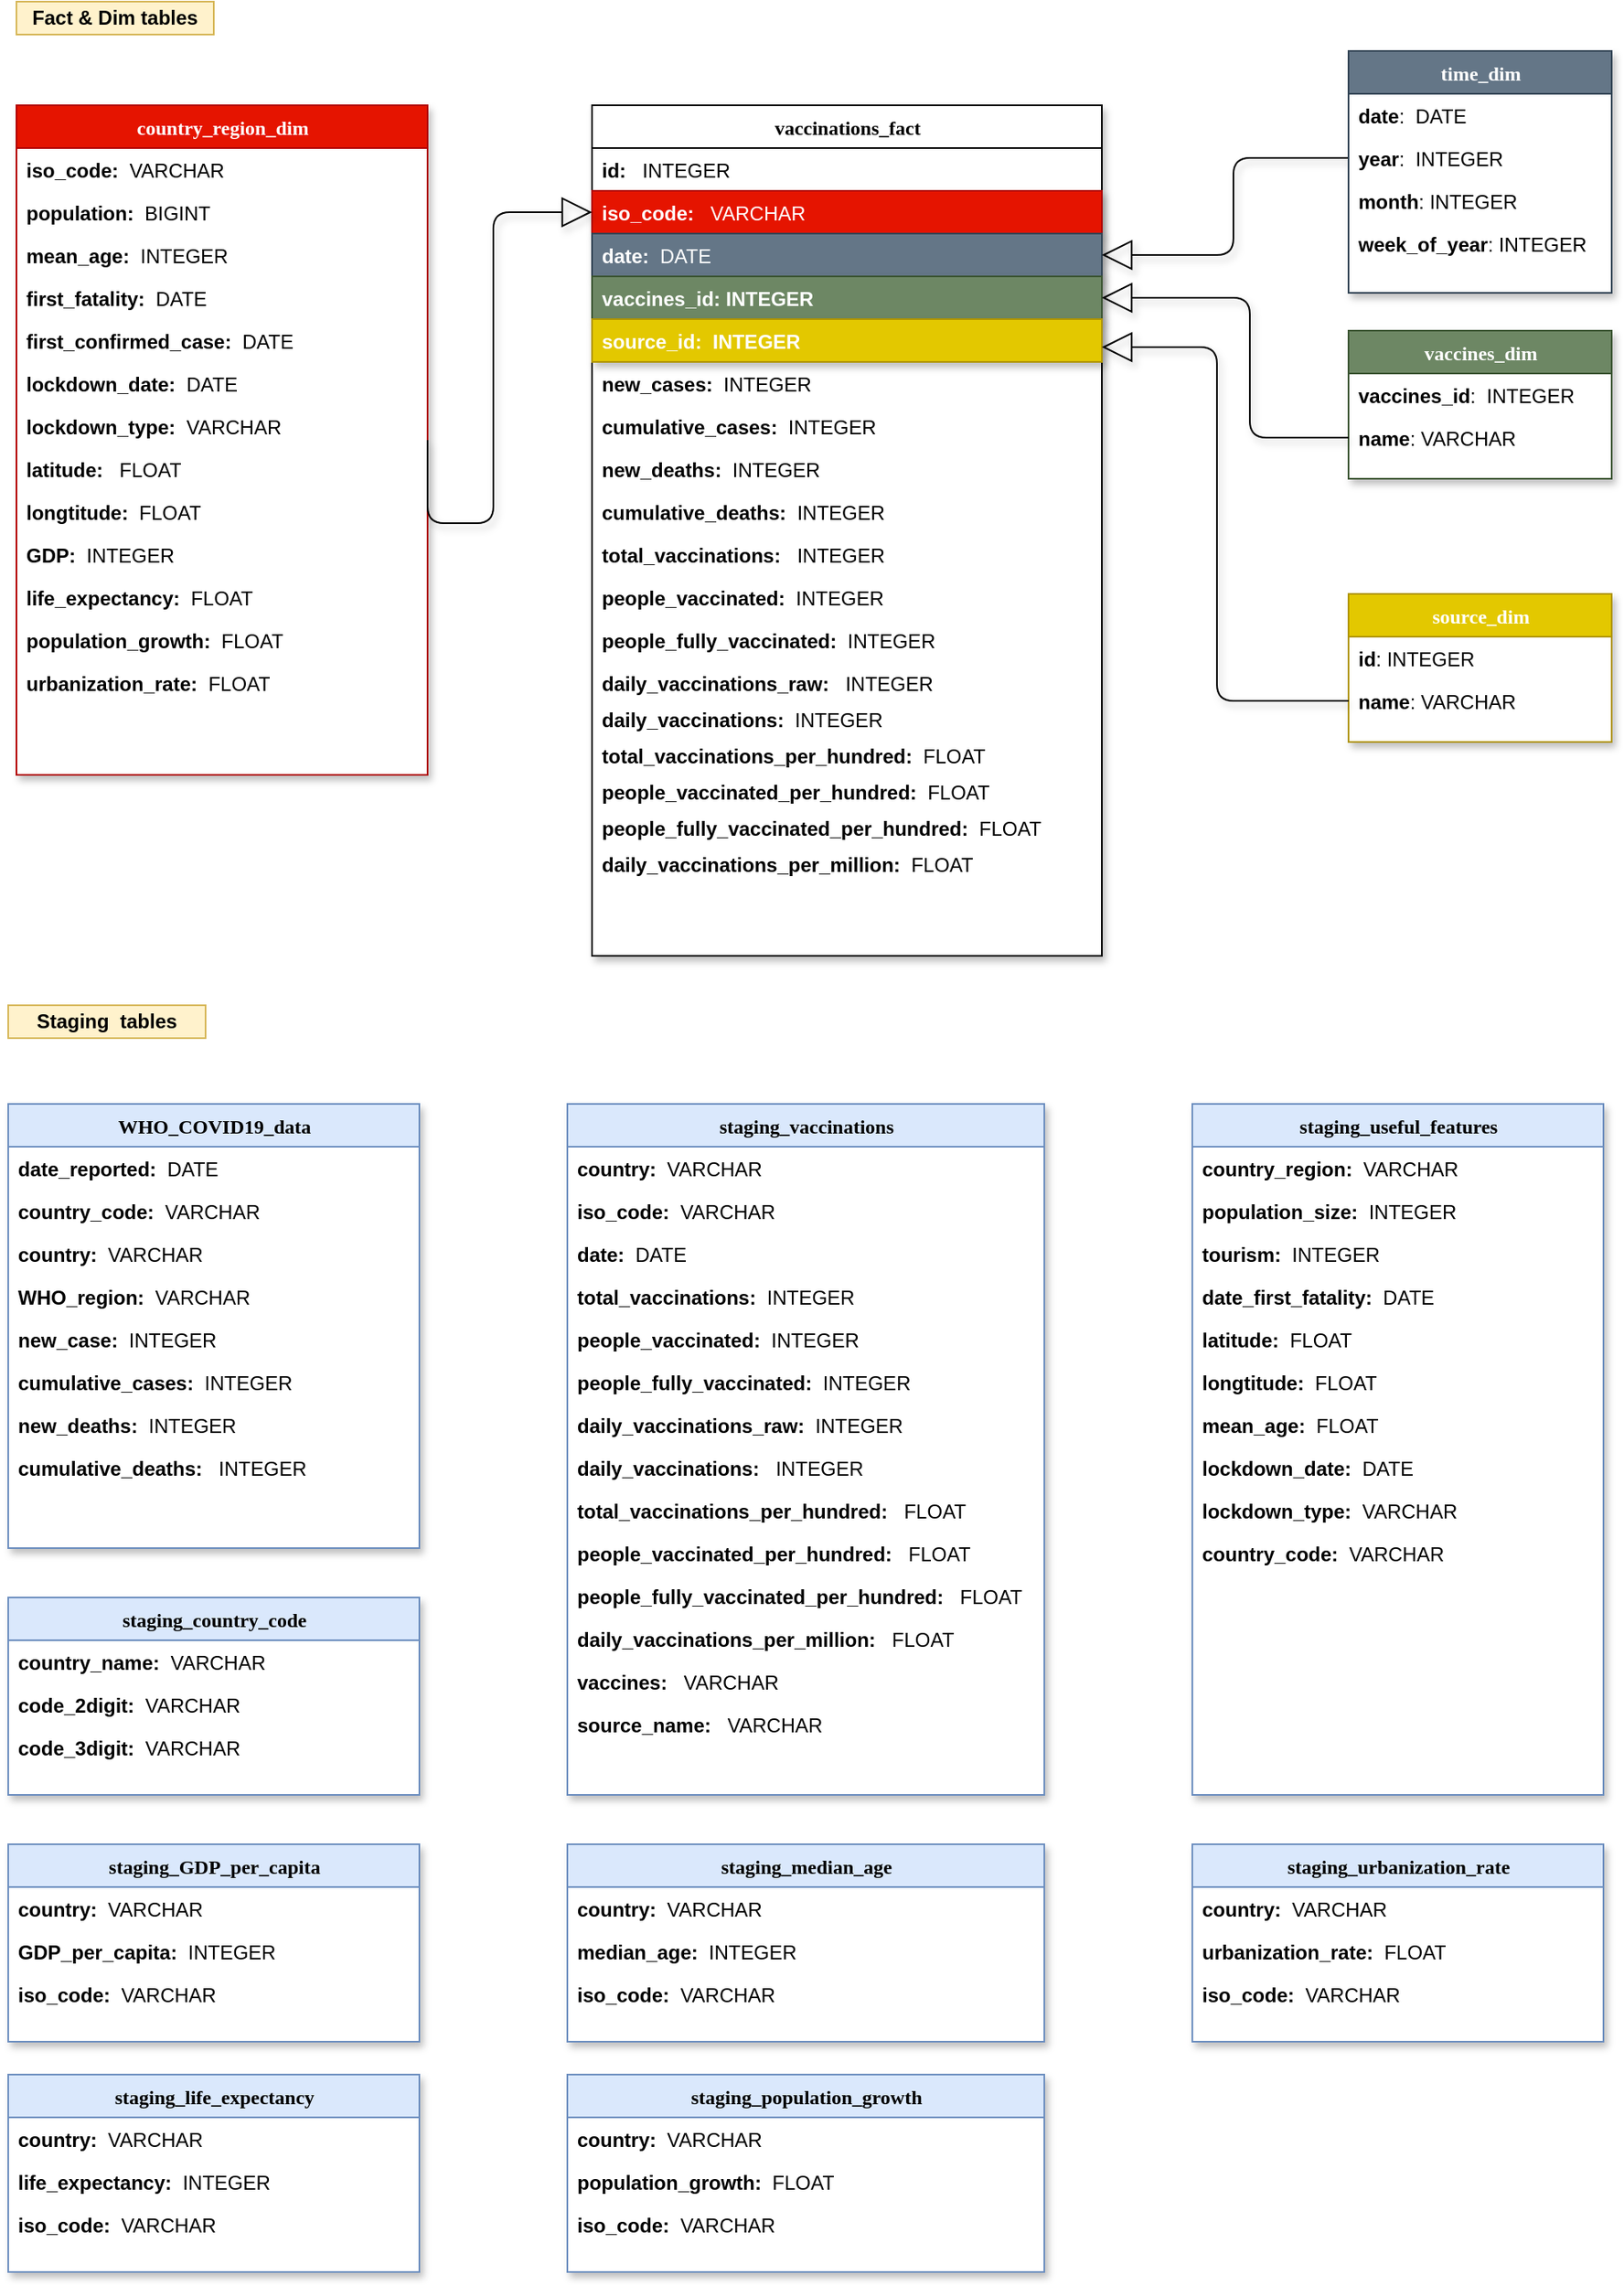 <mxfile version="14.4.3" type="device"><diagram name="Page-1" id="9f46799a-70d6-7492-0946-bef42562c5a5"><mxGraphModel dx="1106" dy="848" grid="1" gridSize="10" guides="1" tooltips="1" connect="1" arrows="1" fold="1" page="1" pageScale="1" pageWidth="1100" pageHeight="850" background="#ffffff" math="0" shadow="0"><root><mxCell id="0"/><mxCell id="1" parent="0"/><mxCell id="QQiAtCHBlhYkenEBdgs2-60" value="" style="group" parent="1" vertex="1" connectable="0"><mxGeometry x="70" y="20" width="970" height="580" as="geometry"/></mxCell><mxCell id="QQiAtCHBlhYkenEBdgs2-1" value="" style="group" parent="QQiAtCHBlhYkenEBdgs2-60" vertex="1" connectable="0"><mxGeometry y="30.0" width="970" height="550.0" as="geometry"/></mxCell><mxCell id="78961159f06e98e8-17" value="country_region_dim" style="swimlane;html=1;fontStyle=1;align=center;verticalAlign=top;childLayout=stackLayout;horizontal=1;startSize=26;horizontalStack=0;resizeParent=1;resizeLast=0;collapsible=1;marginBottom=0;swimlaneFillColor=#ffffff;rounded=0;shadow=1;comic=0;labelBackgroundColor=none;strokeWidth=1;fillColor=#e51400;fontFamily=Verdana;fontSize=12;strokeColor=#B20000;fontColor=#ffffff;sketch=0;" parent="QQiAtCHBlhYkenEBdgs2-1" vertex="1"><mxGeometry y="33.0" width="250" height="407" as="geometry"/></mxCell><mxCell id="RcjT2XulL7nRYpk4kJW1-37" value="iso_code:&amp;nbsp; &lt;span style=&quot;font-weight: normal&quot;&gt;VARCHAR&lt;/span&gt;" style="text;html=1;align=left;verticalAlign=top;spacingLeft=4;spacingRight=4;whiteSpace=wrap;overflow=hidden;rotatable=0;points=[[0,0.5],[1,0.5]];portConstraint=eastwest;fontStyle=1;shadow=1;sketch=0;" parent="78961159f06e98e8-17" vertex="1"><mxGeometry y="26" width="250" height="26" as="geometry"/></mxCell><mxCell id="RcjT2XulL7nRYpk4kJW1-38" value="population:&amp;nbsp; &lt;span style=&quot;font-weight: normal&quot;&gt;BIGINT&lt;/span&gt;" style="text;html=1;align=left;verticalAlign=top;spacingLeft=4;spacingRight=4;whiteSpace=wrap;overflow=hidden;rotatable=0;points=[[0,0.5],[1,0.5]];portConstraint=eastwest;fontStyle=1;shadow=1;sketch=0;" parent="78961159f06e98e8-17" vertex="1"><mxGeometry y="52" width="250" height="26" as="geometry"/></mxCell><mxCell id="RcjT2XulL7nRYpk4kJW1-39" value="mean_age:&amp;nbsp; &lt;span style=&quot;font-weight: normal&quot;&gt;INTEGER&lt;/span&gt;" style="text;html=1;align=left;verticalAlign=top;spacingLeft=4;spacingRight=4;whiteSpace=wrap;overflow=hidden;rotatable=0;points=[[0,0.5],[1,0.5]];portConstraint=eastwest;fontStyle=1;shadow=1;sketch=0;" parent="78961159f06e98e8-17" vertex="1"><mxGeometry y="78" width="250" height="26" as="geometry"/></mxCell><mxCell id="RcjT2XulL7nRYpk4kJW1-40" value="first_fatality:&amp;nbsp; &lt;span style=&quot;font-weight: normal&quot;&gt;DATE&lt;/span&gt;" style="text;html=1;align=left;verticalAlign=top;spacingLeft=4;spacingRight=4;whiteSpace=wrap;overflow=hidden;rotatable=0;points=[[0,0.5],[1,0.5]];portConstraint=eastwest;fontStyle=1;shadow=1;sketch=0;" parent="78961159f06e98e8-17" vertex="1"><mxGeometry y="104" width="250" height="26" as="geometry"/></mxCell><mxCell id="RcjT2XulL7nRYpk4kJW1-42" value="first_confirmed_case:&amp;nbsp; &lt;span style=&quot;font-weight: normal&quot;&gt;DATE&lt;/span&gt;" style="text;html=1;align=left;verticalAlign=top;spacingLeft=4;spacingRight=4;whiteSpace=wrap;overflow=hidden;rotatable=0;points=[[0,0.5],[1,0.5]];portConstraint=eastwest;fontStyle=1;shadow=1;sketch=0;" parent="78961159f06e98e8-17" vertex="1"><mxGeometry y="130" width="250" height="26" as="geometry"/></mxCell><mxCell id="RcjT2XulL7nRYpk4kJW1-44" value="lockdown_date:&amp;nbsp; &lt;span style=&quot;font-weight: normal&quot;&gt;DATE&lt;/span&gt;" style="text;html=1;align=left;verticalAlign=top;spacingLeft=4;spacingRight=4;whiteSpace=wrap;overflow=hidden;rotatable=0;points=[[0,0.5],[1,0.5]];portConstraint=eastwest;fontStyle=1;shadow=1;sketch=0;" parent="78961159f06e98e8-17" vertex="1"><mxGeometry y="156" width="250" height="26" as="geometry"/></mxCell><mxCell id="RcjT2XulL7nRYpk4kJW1-45" value="lockdown_type:&amp;nbsp; &lt;span style=&quot;font-weight: 400&quot;&gt;VARCHAR&lt;/span&gt;" style="text;html=1;align=left;verticalAlign=top;spacingLeft=4;spacingRight=4;whiteSpace=wrap;overflow=hidden;rotatable=0;points=[[0,0.5],[1,0.5]];portConstraint=eastwest;fontStyle=1;shadow=1;sketch=0;" parent="78961159f06e98e8-17" vertex="1"><mxGeometry y="182" width="250" height="26" as="geometry"/></mxCell><mxCell id="RcjT2XulL7nRYpk4kJW1-48" value="latitude:&amp;nbsp; &lt;span style=&quot;font-weight: 400&quot;&gt;&amp;nbsp;FLOAT&lt;/span&gt;" style="text;html=1;align=left;verticalAlign=top;spacingLeft=4;spacingRight=4;whiteSpace=wrap;overflow=hidden;rotatable=0;points=[[0,0.5],[1,0.5]];portConstraint=eastwest;fontStyle=1;shadow=1;sketch=0;" parent="78961159f06e98e8-17" vertex="1"><mxGeometry y="208" width="250" height="26" as="geometry"/></mxCell><mxCell id="RcjT2XulL7nRYpk4kJW1-49" value="longtitude:&amp;nbsp; &lt;span style=&quot;font-weight: 400&quot;&gt;FLOAT&lt;/span&gt;" style="text;html=1;align=left;verticalAlign=top;spacingLeft=4;spacingRight=4;whiteSpace=wrap;overflow=hidden;rotatable=0;points=[[0,0.5],[1,0.5]];portConstraint=eastwest;fontStyle=1;shadow=1;sketch=0;" parent="78961159f06e98e8-17" vertex="1"><mxGeometry y="234" width="250" height="26" as="geometry"/></mxCell><mxCell id="RcjT2XulL7nRYpk4kJW1-50" value="GDP:&amp;nbsp; &lt;span style=&quot;font-weight: 400&quot;&gt;INTEGER&lt;/span&gt;" style="text;html=1;align=left;verticalAlign=top;spacingLeft=4;spacingRight=4;whiteSpace=wrap;overflow=hidden;rotatable=0;points=[[0,0.5],[1,0.5]];portConstraint=eastwest;fontStyle=1;shadow=1;sketch=0;" parent="78961159f06e98e8-17" vertex="1"><mxGeometry y="260" width="250" height="26" as="geometry"/></mxCell><mxCell id="RcjT2XulL7nRYpk4kJW1-51" value="life_expectancy:&amp;nbsp; &lt;span style=&quot;font-weight: normal&quot;&gt;FLOAT&lt;/span&gt;" style="text;html=1;align=left;verticalAlign=top;spacingLeft=4;spacingRight=4;whiteSpace=wrap;overflow=hidden;rotatable=0;points=[[0,0.5],[1,0.5]];portConstraint=eastwest;fontStyle=1;shadow=1;sketch=0;" parent="78961159f06e98e8-17" vertex="1"><mxGeometry y="286" width="250" height="26" as="geometry"/></mxCell><mxCell id="RcjT2XulL7nRYpk4kJW1-52" value="population_growth:&amp;nbsp; &lt;span style=&quot;font-weight: normal&quot;&gt;FLOAT&lt;/span&gt;" style="text;html=1;align=left;verticalAlign=top;spacingLeft=4;spacingRight=4;whiteSpace=wrap;overflow=hidden;rotatable=0;points=[[0,0.5],[1,0.5]];portConstraint=eastwest;fontStyle=1;shadow=1;sketch=0;" parent="78961159f06e98e8-17" vertex="1"><mxGeometry y="312" width="250" height="26" as="geometry"/></mxCell><mxCell id="RcjT2XulL7nRYpk4kJW1-53" value="urbanization_rate:&amp;nbsp; &lt;span style=&quot;font-weight: normal&quot;&gt;FLOAT&lt;/span&gt;" style="text;html=1;align=left;verticalAlign=top;spacingLeft=4;spacingRight=4;whiteSpace=wrap;overflow=hidden;rotatable=0;points=[[0,0.5],[1,0.5]];portConstraint=eastwest;fontStyle=1;shadow=1;sketch=0;" parent="78961159f06e98e8-17" vertex="1"><mxGeometry y="338" width="250" height="26" as="geometry"/></mxCell><mxCell id="78961159f06e98e8-30" value="vaccinations_fact" style="swimlane;html=1;fontStyle=1;align=center;verticalAlign=top;childLayout=stackLayout;horizontal=1;startSize=26;horizontalStack=0;resizeParent=1;resizeLast=0;collapsible=1;marginBottom=0;swimlaneFillColor=#ffffff;rounded=0;shadow=1;comic=0;labelBackgroundColor=none;strokeWidth=1;fontFamily=Verdana;fontSize=12;sketch=0;" parent="QQiAtCHBlhYkenEBdgs2-1" vertex="1"><mxGeometry x="350" y="33.0" width="310" height="517" as="geometry"><mxRectangle x="430" y="83" width="100" height="26" as="alternateBounds"/></mxGeometry></mxCell><mxCell id="78961159f06e98e8-31" value="id:&amp;nbsp; &lt;span style=&quot;font-weight: 400&quot;&gt;&amp;nbsp;INTEGER&lt;/span&gt;" style="text;html=1;strokeColor=none;fillColor=none;align=left;verticalAlign=top;spacingLeft=4;spacingRight=4;whiteSpace=wrap;overflow=hidden;rotatable=0;points=[[0,0.5],[1,0.5]];portConstraint=eastwest;fontStyle=1;shadow=1;sketch=0;" parent="78961159f06e98e8-30" vertex="1"><mxGeometry y="26" width="310" height="26" as="geometry"/></mxCell><mxCell id="RcjT2XulL7nRYpk4kJW1-4" value="iso_code:&amp;nbsp; &lt;span style=&quot;font-weight: 400&quot;&gt;&amp;nbsp;VARCHAR&lt;/span&gt;" style="text;html=1;align=left;verticalAlign=top;spacingLeft=4;spacingRight=4;whiteSpace=wrap;overflow=hidden;rotatable=0;points=[[0,0.5],[1,0.5]];portConstraint=eastwest;fontStyle=1;fillColor=#e51400;strokeColor=#B20000;fontColor=#ffffff;shadow=1;sketch=0;" parent="78961159f06e98e8-30" vertex="1"><mxGeometry y="52" width="310" height="26" as="geometry"/></mxCell><mxCell id="RcjT2XulL7nRYpk4kJW1-1" value="date:&amp;nbsp; &lt;span style=&quot;font-weight: normal&quot;&gt;DATE&lt;/span&gt;" style="text;html=1;align=left;verticalAlign=top;spacingLeft=4;spacingRight=4;whiteSpace=wrap;overflow=hidden;rotatable=0;points=[[0,0.5],[1,0.5]];portConstraint=eastwest;fontStyle=1;fillColor=#647687;strokeColor=#314354;fontColor=#ffffff;shadow=1;sketch=0;" parent="78961159f06e98e8-30" vertex="1"><mxGeometry y="78" width="310" height="26" as="geometry"/></mxCell><mxCell id="RcjT2XulL7nRYpk4kJW1-2" value="vaccines_id: INTEGER" style="text;html=1;align=left;verticalAlign=top;spacingLeft=4;spacingRight=4;whiteSpace=wrap;overflow=hidden;rotatable=0;points=[[0,0.5],[1,0.5]];portConstraint=eastwest;fontStyle=1;fillColor=#6d8764;strokeColor=#3A5431;fontColor=#ffffff;shadow=1;sketch=0;" parent="78961159f06e98e8-30" vertex="1"><mxGeometry y="104" width="310" height="26" as="geometry"/></mxCell><mxCell id="RcjT2XulL7nRYpk4kJW1-3" value="source_id:&amp;nbsp; INTEGER" style="text;html=1;align=left;verticalAlign=top;spacingLeft=4;spacingRight=4;whiteSpace=wrap;overflow=hidden;rotatable=0;points=[[0,0.5],[1,0.5]];portConstraint=eastwest;fontStyle=1;fillColor=#e3c800;strokeColor=#B09500;fontColor=#ffffff;shadow=1;sketch=0;" parent="78961159f06e98e8-30" vertex="1"><mxGeometry y="130" width="310" height="26" as="geometry"/></mxCell><mxCell id="RcjT2XulL7nRYpk4kJW1-30" value="new_cases:&amp;nbsp; &lt;span style=&quot;font-weight: normal&quot;&gt;INTEGER&lt;/span&gt;" style="text;html=1;align=left;verticalAlign=top;spacingLeft=4;spacingRight=4;whiteSpace=wrap;overflow=hidden;rotatable=0;points=[[0,0.5],[1,0.5]];portConstraint=eastwest;fontStyle=1;shadow=1;sketch=0;" parent="78961159f06e98e8-30" vertex="1"><mxGeometry y="156" width="310" height="26" as="geometry"/></mxCell><mxCell id="RcjT2XulL7nRYpk4kJW1-31" value="cumulative_cases:&amp;nbsp; &lt;span style=&quot;font-weight: normal&quot;&gt;INTEGER&lt;/span&gt;" style="text;html=1;align=left;verticalAlign=top;spacingLeft=4;spacingRight=4;whiteSpace=wrap;overflow=hidden;rotatable=0;points=[[0,0.5],[1,0.5]];portConstraint=eastwest;fontStyle=1;shadow=1;sketch=0;" parent="78961159f06e98e8-30" vertex="1"><mxGeometry y="182" width="310" height="26" as="geometry"/></mxCell><mxCell id="RcjT2XulL7nRYpk4kJW1-32" value="new_deaths:&amp;nbsp; &lt;span style=&quot;font-weight: normal&quot;&gt;INTEGER&lt;/span&gt;" style="text;html=1;align=left;verticalAlign=top;spacingLeft=4;spacingRight=4;whiteSpace=wrap;overflow=hidden;rotatable=0;points=[[0,0.5],[1,0.5]];portConstraint=eastwest;fontStyle=1;shadow=1;sketch=0;" parent="78961159f06e98e8-30" vertex="1"><mxGeometry y="208" width="310" height="26" as="geometry"/></mxCell><mxCell id="RcjT2XulL7nRYpk4kJW1-33" value="cumulative_deaths:&amp;nbsp; &lt;span style=&quot;font-weight: normal&quot;&gt;INTEGER&lt;/span&gt;" style="text;html=1;align=left;verticalAlign=top;spacingLeft=4;spacingRight=4;whiteSpace=wrap;overflow=hidden;rotatable=0;points=[[0,0.5],[1,0.5]];portConstraint=eastwest;fontStyle=1;shadow=1;sketch=0;" parent="78961159f06e98e8-30" vertex="1"><mxGeometry y="234" width="310" height="26" as="geometry"/></mxCell><mxCell id="RcjT2XulL7nRYpk4kJW1-5" value="total_vaccinations:&amp;nbsp; &lt;span style=&quot;font-weight: 400&quot;&gt;&amp;nbsp;INTEGER&lt;/span&gt;" style="text;html=1;strokeColor=none;fillColor=none;align=left;verticalAlign=top;spacingLeft=4;spacingRight=4;whiteSpace=wrap;overflow=hidden;rotatable=0;points=[[0,0.5],[1,0.5]];portConstraint=eastwest;fontStyle=1;shadow=1;sketch=0;" parent="78961159f06e98e8-30" vertex="1"><mxGeometry y="260" width="310" height="26" as="geometry"/></mxCell><mxCell id="RcjT2XulL7nRYpk4kJW1-34" value="people_vaccinated:&amp;nbsp; &lt;span style=&quot;font-weight: normal&quot;&gt;INTEGER&lt;/span&gt;" style="text;html=1;strokeColor=none;fillColor=none;align=left;verticalAlign=top;spacingLeft=4;spacingRight=4;whiteSpace=wrap;overflow=hidden;rotatable=0;points=[[0,0.5],[1,0.5]];portConstraint=eastwest;fontStyle=1;shadow=1;sketch=0;" parent="78961159f06e98e8-30" vertex="1"><mxGeometry y="286" width="310" height="26" as="geometry"/></mxCell><mxCell id="RcjT2XulL7nRYpk4kJW1-7" value="people_fully_vaccinated:&amp;nbsp; &lt;span style=&quot;font-weight: normal&quot;&gt;INTEGER&lt;/span&gt;" style="text;html=1;strokeColor=none;fillColor=none;align=left;verticalAlign=top;spacingLeft=4;spacingRight=4;whiteSpace=wrap;overflow=hidden;rotatable=0;points=[[0,0.5],[1,0.5]];portConstraint=eastwest;fontStyle=1;shadow=1;sketch=0;" parent="78961159f06e98e8-30" vertex="1"><mxGeometry y="312" width="310" height="26" as="geometry"/></mxCell><mxCell id="RcjT2XulL7nRYpk4kJW1-8" value="daily_vaccinations_raw:&amp;nbsp; &lt;span style=&quot;font-weight: 400&quot;&gt;&amp;nbsp;INTEGER&lt;/span&gt;" style="text;html=1;strokeColor=none;fillColor=none;align=left;verticalAlign=top;spacingLeft=4;spacingRight=4;whiteSpace=wrap;overflow=hidden;rotatable=0;points=[[0,0.5],[1,0.5]];portConstraint=eastwest;fontStyle=1;shadow=1;sketch=0;" parent="78961159f06e98e8-30" vertex="1"><mxGeometry y="338" width="310" height="22" as="geometry"/></mxCell><mxCell id="RcjT2XulL7nRYpk4kJW1-9" value="daily_vaccinations:&amp;nbsp; &lt;span style=&quot;font-weight: normal&quot;&gt;INTEGER&lt;/span&gt;&amp;nbsp;" style="text;html=1;strokeColor=none;fillColor=none;align=left;verticalAlign=top;spacingLeft=4;spacingRight=4;whiteSpace=wrap;overflow=hidden;rotatable=0;points=[[0,0.5],[1,0.5]];portConstraint=eastwest;fontStyle=1;shadow=1;sketch=0;" parent="78961159f06e98e8-30" vertex="1"><mxGeometry y="360" width="310" height="22" as="geometry"/></mxCell><mxCell id="RcjT2XulL7nRYpk4kJW1-10" value="total_vaccinations_per_hundred:&amp;nbsp; &lt;span style=&quot;font-weight: normal&quot;&gt;FLOAT&lt;/span&gt;" style="text;html=1;strokeColor=none;fillColor=none;align=left;verticalAlign=top;spacingLeft=4;spacingRight=4;whiteSpace=wrap;overflow=hidden;rotatable=0;points=[[0,0.5],[1,0.5]];portConstraint=eastwest;fontStyle=1;shadow=1;sketch=0;" parent="78961159f06e98e8-30" vertex="1"><mxGeometry y="382" width="310" height="22" as="geometry"/></mxCell><mxCell id="RcjT2XulL7nRYpk4kJW1-13" value="people_vaccinated_per_hundred:&amp;nbsp;&amp;nbsp;&lt;span style=&quot;font-weight: 400&quot;&gt;FLOAT&lt;/span&gt;" style="text;html=1;strokeColor=none;fillColor=none;align=left;verticalAlign=top;spacingLeft=4;spacingRight=4;whiteSpace=wrap;overflow=hidden;rotatable=0;points=[[0,0.5],[1,0.5]];portConstraint=eastwest;fontStyle=1;shadow=1;sketch=0;" parent="78961159f06e98e8-30" vertex="1"><mxGeometry y="404" width="310" height="22" as="geometry"/></mxCell><mxCell id="RcjT2XulL7nRYpk4kJW1-14" value="people_fully_vaccinated_per_hundred:&amp;nbsp;&amp;nbsp;&lt;span style=&quot;font-weight: 400&quot;&gt;FLOAT&lt;/span&gt;" style="text;html=1;strokeColor=none;fillColor=none;align=left;verticalAlign=top;spacingLeft=4;spacingRight=4;whiteSpace=wrap;overflow=hidden;rotatable=0;points=[[0,0.5],[1,0.5]];portConstraint=eastwest;fontStyle=1;shadow=1;sketch=0;" parent="78961159f06e98e8-30" vertex="1"><mxGeometry y="426" width="310" height="22" as="geometry"/></mxCell><mxCell id="RcjT2XulL7nRYpk4kJW1-35" value="daily_vaccinations_per_million:&amp;nbsp;&amp;nbsp;&lt;span style=&quot;font-weight: 400&quot;&gt;FLOAT&lt;/span&gt;" style="text;html=1;strokeColor=none;fillColor=none;align=left;verticalAlign=top;spacingLeft=4;spacingRight=4;whiteSpace=wrap;overflow=hidden;rotatable=0;points=[[0,0.5],[1,0.5]];portConstraint=eastwest;fontStyle=1;shadow=1;sketch=0;" parent="78961159f06e98e8-30" vertex="1"><mxGeometry y="448" width="310" height="22" as="geometry"/></mxCell><mxCell id="78961159f06e98e8-126" style="edgeStyle=orthogonalEdgeStyle;html=1;labelBackgroundColor=none;startFill=0;startSize=8;endArrow=block;endFill=0;endSize=16;fontFamily=Verdana;fontSize=12;exitX=0;exitY=0.5;exitDx=0;exitDy=0;shadow=1;sketch=0;" parent="QQiAtCHBlhYkenEBdgs2-1" source="78961159f06e98e8-110" target="RcjT2XulL7nRYpk4kJW1-1" edge="1"><mxGeometry relative="1" as="geometry"><Array as="points"><mxPoint x="740" y="65.0"/><mxPoint x="740" y="124.0"/></Array></mxGeometry></mxCell><mxCell id="78961159f06e98e8-108" value="time_dim" style="swimlane;html=1;fontStyle=1;align=center;verticalAlign=top;childLayout=stackLayout;horizontal=1;startSize=26;horizontalStack=0;resizeParent=1;resizeLast=0;collapsible=1;marginBottom=0;swimlaneFillColor=#ffffff;rounded=0;shadow=1;comic=0;labelBackgroundColor=none;strokeWidth=1;fontFamily=Verdana;fontSize=12;fillColor=#647687;strokeColor=#314354;fontColor=#ffffff;sketch=0;" parent="QQiAtCHBlhYkenEBdgs2-1" vertex="1"><mxGeometry x="810" width="160" height="147" as="geometry"/></mxCell><mxCell id="78961159f06e98e8-109" value="&lt;b&gt;date&lt;/b&gt;:&amp;nbsp; DATE" style="text;html=1;strokeColor=none;fillColor=none;align=left;verticalAlign=top;spacingLeft=4;spacingRight=4;whiteSpace=wrap;overflow=hidden;rotatable=0;points=[[0,0.5],[1,0.5]];portConstraint=eastwest;shadow=1;sketch=0;" parent="78961159f06e98e8-108" vertex="1"><mxGeometry y="26" width="160" height="26" as="geometry"/></mxCell><mxCell id="78961159f06e98e8-110" value="&lt;b&gt;year&lt;/b&gt;:&amp;nbsp; INTEGER" style="text;html=1;strokeColor=none;fillColor=none;align=left;verticalAlign=top;spacingLeft=4;spacingRight=4;whiteSpace=wrap;overflow=hidden;rotatable=0;points=[[0,0.5],[1,0.5]];portConstraint=eastwest;shadow=1;sketch=0;" parent="78961159f06e98e8-108" vertex="1"><mxGeometry y="52" width="160" height="26" as="geometry"/></mxCell><mxCell id="78961159f06e98e8-120" value="&lt;b&gt;month&lt;/b&gt;: INTEGER" style="text;html=1;strokeColor=none;fillColor=none;align=left;verticalAlign=top;spacingLeft=4;spacingRight=4;whiteSpace=wrap;overflow=hidden;rotatable=0;points=[[0,0.5],[1,0.5]];portConstraint=eastwest;shadow=1;sketch=0;" parent="78961159f06e98e8-108" vertex="1"><mxGeometry y="78" width="160" height="26" as="geometry"/></mxCell><mxCell id="RcjT2XulL7nRYpk4kJW1-16" value="&lt;b&gt;week_of_year&lt;/b&gt;: INTEGER" style="text;html=1;strokeColor=none;fillColor=none;align=left;verticalAlign=top;spacingLeft=4;spacingRight=4;whiteSpace=wrap;overflow=hidden;rotatable=0;points=[[0,0.5],[1,0.5]];portConstraint=eastwest;shadow=1;sketch=0;" parent="78961159f06e98e8-108" vertex="1"><mxGeometry y="104" width="160" height="26" as="geometry"/></mxCell><mxCell id="RcjT2XulL7nRYpk4kJW1-17" value="vaccines_dim" style="swimlane;html=1;fontStyle=1;align=center;verticalAlign=top;childLayout=stackLayout;horizontal=1;startSize=26;horizontalStack=0;resizeParent=1;resizeLast=0;collapsible=1;marginBottom=0;swimlaneFillColor=#ffffff;rounded=0;shadow=1;comic=0;labelBackgroundColor=none;strokeWidth=1;fontFamily=Verdana;fontSize=12;fillColor=#6d8764;strokeColor=#3A5431;fontColor=#ffffff;sketch=0;" parent="QQiAtCHBlhYkenEBdgs2-1" vertex="1"><mxGeometry x="810" y="170.0" width="160" height="90" as="geometry"/></mxCell><mxCell id="RcjT2XulL7nRYpk4kJW1-18" value="&lt;b&gt;vaccines_id&lt;/b&gt;:&amp;nbsp; INTEGER" style="text;html=1;strokeColor=none;fillColor=none;align=left;verticalAlign=top;spacingLeft=4;spacingRight=4;whiteSpace=wrap;overflow=hidden;rotatable=0;points=[[0,0.5],[1,0.5]];portConstraint=eastwest;shadow=1;sketch=0;" parent="RcjT2XulL7nRYpk4kJW1-17" vertex="1"><mxGeometry y="26" width="160" height="26" as="geometry"/></mxCell><mxCell id="RcjT2XulL7nRYpk4kJW1-19" value="&lt;b&gt;name&lt;/b&gt;: VARCHAR" style="text;html=1;strokeColor=none;fillColor=none;align=left;verticalAlign=top;spacingLeft=4;spacingRight=4;whiteSpace=wrap;overflow=hidden;rotatable=0;points=[[0,0.5],[1,0.5]];portConstraint=eastwest;shadow=1;sketch=0;" parent="RcjT2XulL7nRYpk4kJW1-17" vertex="1"><mxGeometry y="52" width="160" height="26" as="geometry"/></mxCell><mxCell id="RcjT2XulL7nRYpk4kJW1-23" style="edgeStyle=orthogonalEdgeStyle;html=1;labelBackgroundColor=none;startFill=0;startSize=8;endArrow=block;endFill=0;endSize=16;fontFamily=Verdana;fontSize=12;exitX=0;exitY=0.5;exitDx=0;exitDy=0;shadow=1;sketch=0;" parent="QQiAtCHBlhYkenEBdgs2-1" source="RcjT2XulL7nRYpk4kJW1-19" target="RcjT2XulL7nRYpk4kJW1-2" edge="1"><mxGeometry relative="1" as="geometry"><Array as="points"><mxPoint x="750" y="235.0"/><mxPoint x="750" y="150.0"/></Array><mxPoint x="820" y="375.0" as="sourcePoint"/><mxPoint x="670" y="434.0" as="targetPoint"/></mxGeometry></mxCell><mxCell id="RcjT2XulL7nRYpk4kJW1-24" value="source_dim" style="swimlane;html=1;fontStyle=1;align=center;verticalAlign=top;childLayout=stackLayout;horizontal=1;startSize=26;horizontalStack=0;resizeParent=1;resizeLast=0;collapsible=1;marginBottom=0;swimlaneFillColor=#ffffff;rounded=0;shadow=1;comic=0;labelBackgroundColor=none;strokeWidth=1;fontFamily=Verdana;fontSize=12;fillColor=#e3c800;strokeColor=#B09500;fontColor=#ffffff;sketch=0;" parent="QQiAtCHBlhYkenEBdgs2-1" vertex="1"><mxGeometry x="810" y="330.0" width="160" height="90" as="geometry"/></mxCell><mxCell id="RcjT2XulL7nRYpk4kJW1-25" value="&lt;b&gt;id&lt;/b&gt;: INTEGER" style="text;html=1;strokeColor=none;fillColor=none;align=left;verticalAlign=top;spacingLeft=4;spacingRight=4;whiteSpace=wrap;overflow=hidden;rotatable=0;points=[[0,0.5],[1,0.5]];portConstraint=eastwest;shadow=1;sketch=0;" parent="RcjT2XulL7nRYpk4kJW1-24" vertex="1"><mxGeometry y="26" width="160" height="26" as="geometry"/></mxCell><mxCell id="RcjT2XulL7nRYpk4kJW1-26" value="&lt;b&gt;name&lt;/b&gt;: VARCHAR" style="text;html=1;strokeColor=none;fillColor=none;align=left;verticalAlign=top;spacingLeft=4;spacingRight=4;whiteSpace=wrap;overflow=hidden;rotatable=0;points=[[0,0.5],[1,0.5]];portConstraint=eastwest;shadow=1;sketch=0;" parent="RcjT2XulL7nRYpk4kJW1-24" vertex="1"><mxGeometry y="52" width="160" height="26" as="geometry"/></mxCell><mxCell id="RcjT2XulL7nRYpk4kJW1-28" style="edgeStyle=orthogonalEdgeStyle;html=1;labelBackgroundColor=none;startFill=0;startSize=8;endArrow=block;endFill=0;endSize=16;fontFamily=Verdana;fontSize=12;exitX=0;exitY=0.5;exitDx=0;exitDy=0;shadow=1;sketch=0;" parent="QQiAtCHBlhYkenEBdgs2-1" source="RcjT2XulL7nRYpk4kJW1-26" edge="1"><mxGeometry relative="1" as="geometry"><Array as="points"><mxPoint x="730" y="395.0"/><mxPoint x="730" y="180.0"/></Array><mxPoint x="810" y="265.0" as="sourcePoint"/><mxPoint x="660" y="180.0" as="targetPoint"/></mxGeometry></mxCell><mxCell id="RcjT2XulL7nRYpk4kJW1-36" style="edgeStyle=orthogonalEdgeStyle;html=1;labelBackgroundColor=none;startFill=0;startSize=8;endArrow=block;endFill=0;endSize=16;fontFamily=Verdana;fontSize=12;exitX=1;exitY=0.5;exitDx=0;exitDy=0;entryX=0;entryY=0.5;entryDx=0;entryDy=0;shadow=1;sketch=0;" parent="QQiAtCHBlhYkenEBdgs2-1" source="78961159f06e98e8-17" target="RcjT2XulL7nRYpk4kJW1-4" edge="1"><mxGeometry relative="1" as="geometry"><Array as="points"><mxPoint x="290" y="287.0"/><mxPoint x="290" y="98.0"/></Array><mxPoint x="360" y="35.0" as="sourcePoint"/><mxPoint x="210" y="94.0" as="targetPoint"/></mxGeometry></mxCell><mxCell id="QQiAtCHBlhYkenEBdgs2-58" value="Fact &amp;amp; Dim tables" style="text;html=1;strokeColor=#d6b656;fillColor=#fff2cc;align=center;verticalAlign=middle;whiteSpace=wrap;rounded=0;fontStyle=1" parent="QQiAtCHBlhYkenEBdgs2-60" vertex="1"><mxGeometry width="120" height="20" as="geometry"/></mxCell><mxCell id="QQiAtCHBlhYkenEBdgs2-81" value="" style="group" parent="1" vertex="1" connectable="0"><mxGeometry x="65" y="630" width="970" height="770" as="geometry"/></mxCell><mxCell id="QQiAtCHBlhYkenEBdgs2-2" value="WHO_COVID19_data" style="swimlane;html=1;fontStyle=1;align=center;verticalAlign=top;childLayout=stackLayout;horizontal=1;startSize=26;horizontalStack=0;resizeParent=1;resizeLast=0;collapsible=1;marginBottom=0;swimlaneFillColor=#ffffff;rounded=0;shadow=1;comic=0;labelBackgroundColor=none;strokeWidth=1;fillColor=#dae8fc;fontFamily=Verdana;fontSize=12;strokeColor=#6c8ebf;sketch=0;" parent="QQiAtCHBlhYkenEBdgs2-81" vertex="1"><mxGeometry y="60" width="250" height="270" as="geometry"/></mxCell><mxCell id="QQiAtCHBlhYkenEBdgs2-3" value="date_reported:&amp;nbsp; &lt;span style=&quot;font-weight: 400&quot;&gt;DATE&lt;/span&gt;" style="text;html=1;align=left;verticalAlign=top;spacingLeft=4;spacingRight=4;whiteSpace=wrap;overflow=hidden;rotatable=0;points=[[0,0.5],[1,0.5]];portConstraint=eastwest;fontStyle=1;shadow=1;sketch=0;" parent="QQiAtCHBlhYkenEBdgs2-2" vertex="1"><mxGeometry y="26" width="250" height="26" as="geometry"/></mxCell><mxCell id="QQiAtCHBlhYkenEBdgs2-4" value="country_code:&amp;nbsp; &lt;span style=&quot;font-weight: normal&quot;&gt;VARCHAR&lt;/span&gt;" style="text;html=1;align=left;verticalAlign=top;spacingLeft=4;spacingRight=4;whiteSpace=wrap;overflow=hidden;rotatable=0;points=[[0,0.5],[1,0.5]];portConstraint=eastwest;fontStyle=1;shadow=1;sketch=0;" parent="QQiAtCHBlhYkenEBdgs2-2" vertex="1"><mxGeometry y="52" width="250" height="26" as="geometry"/></mxCell><mxCell id="QQiAtCHBlhYkenEBdgs2-5" value="country:&amp;nbsp; &lt;span style=&quot;font-weight: 400&quot;&gt;VARCHAR&lt;/span&gt;" style="text;html=1;align=left;verticalAlign=top;spacingLeft=4;spacingRight=4;whiteSpace=wrap;overflow=hidden;rotatable=0;points=[[0,0.5],[1,0.5]];portConstraint=eastwest;fontStyle=1;shadow=1;sketch=0;" parent="QQiAtCHBlhYkenEBdgs2-2" vertex="1"><mxGeometry y="78" width="250" height="26" as="geometry"/></mxCell><mxCell id="QQiAtCHBlhYkenEBdgs2-6" value="WHO_region:&amp;nbsp; &lt;span style=&quot;font-weight: normal&quot;&gt;VARCHAR&lt;/span&gt;" style="text;html=1;align=left;verticalAlign=top;spacingLeft=4;spacingRight=4;whiteSpace=wrap;overflow=hidden;rotatable=0;points=[[0,0.5],[1,0.5]];portConstraint=eastwest;fontStyle=1;shadow=1;sketch=0;" parent="QQiAtCHBlhYkenEBdgs2-2" vertex="1"><mxGeometry y="104" width="250" height="26" as="geometry"/></mxCell><mxCell id="QQiAtCHBlhYkenEBdgs2-7" value="new_case:&amp;nbsp; &lt;span style=&quot;font-weight: normal&quot;&gt;INTEGER&lt;/span&gt;" style="text;html=1;align=left;verticalAlign=top;spacingLeft=4;spacingRight=4;whiteSpace=wrap;overflow=hidden;rotatable=0;points=[[0,0.5],[1,0.5]];portConstraint=eastwest;fontStyle=1;shadow=1;sketch=0;" parent="QQiAtCHBlhYkenEBdgs2-2" vertex="1"><mxGeometry y="130" width="250" height="26" as="geometry"/></mxCell><mxCell id="QQiAtCHBlhYkenEBdgs2-8" value="cumulative_cases:&amp;nbsp; &lt;span style=&quot;font-weight: normal&quot;&gt;INTEGER&lt;/span&gt;" style="text;html=1;align=left;verticalAlign=top;spacingLeft=4;spacingRight=4;whiteSpace=wrap;overflow=hidden;rotatable=0;points=[[0,0.5],[1,0.5]];portConstraint=eastwest;fontStyle=1;shadow=1;sketch=0;" parent="QQiAtCHBlhYkenEBdgs2-2" vertex="1"><mxGeometry y="156" width="250" height="26" as="geometry"/></mxCell><mxCell id="QQiAtCHBlhYkenEBdgs2-9" value="new_deaths:&amp;nbsp; &lt;span style=&quot;font-weight: 400&quot;&gt;INTEGER&lt;/span&gt;" style="text;html=1;align=left;verticalAlign=top;spacingLeft=4;spacingRight=4;whiteSpace=wrap;overflow=hidden;rotatable=0;points=[[0,0.5],[1,0.5]];portConstraint=eastwest;fontStyle=1;shadow=1;sketch=0;" parent="QQiAtCHBlhYkenEBdgs2-2" vertex="1"><mxGeometry y="182" width="250" height="26" as="geometry"/></mxCell><mxCell id="QQiAtCHBlhYkenEBdgs2-10" value="cumulative_deaths:&amp;nbsp; &lt;span style=&quot;font-weight: 400&quot;&gt;&amp;nbsp;INTEGER&lt;/span&gt;" style="text;html=1;align=left;verticalAlign=top;spacingLeft=4;spacingRight=4;whiteSpace=wrap;overflow=hidden;rotatable=0;points=[[0,0.5],[1,0.5]];portConstraint=eastwest;fontStyle=1;shadow=1;sketch=0;" parent="QQiAtCHBlhYkenEBdgs2-2" vertex="1"><mxGeometry y="208" width="250" height="26" as="geometry"/></mxCell><mxCell id="QQiAtCHBlhYkenEBdgs2-16" value="staging_vaccinations" style="swimlane;html=1;fontStyle=1;align=center;verticalAlign=top;childLayout=stackLayout;horizontal=1;startSize=26;horizontalStack=0;resizeParent=1;resizeLast=0;collapsible=1;marginBottom=0;swimlaneFillColor=#ffffff;rounded=0;shadow=1;comic=0;labelBackgroundColor=none;strokeWidth=1;fillColor=#dae8fc;fontFamily=Verdana;fontSize=12;strokeColor=#6c8ebf;sketch=0;" parent="QQiAtCHBlhYkenEBdgs2-81" vertex="1"><mxGeometry x="340" y="60" width="290" height="420" as="geometry"/></mxCell><mxCell id="QQiAtCHBlhYkenEBdgs2-17" value="country:&amp;nbsp; &lt;span style=&quot;font-weight: 400&quot;&gt;VARCHAR&lt;/span&gt;" style="text;html=1;align=left;verticalAlign=top;spacingLeft=4;spacingRight=4;whiteSpace=wrap;overflow=hidden;rotatable=0;points=[[0,0.5],[1,0.5]];portConstraint=eastwest;fontStyle=1;shadow=1;sketch=0;" parent="QQiAtCHBlhYkenEBdgs2-16" vertex="1"><mxGeometry y="26" width="290" height="26" as="geometry"/></mxCell><mxCell id="QQiAtCHBlhYkenEBdgs2-18" value="iso_code:&amp;nbsp; &lt;span style=&quot;font-weight: normal&quot;&gt;VARCHAR&lt;/span&gt;" style="text;html=1;align=left;verticalAlign=top;spacingLeft=4;spacingRight=4;whiteSpace=wrap;overflow=hidden;rotatable=0;points=[[0,0.5],[1,0.5]];portConstraint=eastwest;fontStyle=1;shadow=1;sketch=0;" parent="QQiAtCHBlhYkenEBdgs2-16" vertex="1"><mxGeometry y="52" width="290" height="26" as="geometry"/></mxCell><mxCell id="QQiAtCHBlhYkenEBdgs2-19" value="date:&amp;nbsp; &lt;span style=&quot;font-weight: 400&quot;&gt;DATE&lt;/span&gt;" style="text;html=1;align=left;verticalAlign=top;spacingLeft=4;spacingRight=4;whiteSpace=wrap;overflow=hidden;rotatable=0;points=[[0,0.5],[1,0.5]];portConstraint=eastwest;fontStyle=1;shadow=1;sketch=0;" parent="QQiAtCHBlhYkenEBdgs2-16" vertex="1"><mxGeometry y="78" width="290" height="26" as="geometry"/></mxCell><mxCell id="QQiAtCHBlhYkenEBdgs2-20" value="total_vaccinations:&amp;nbsp; &lt;span style=&quot;font-weight: normal&quot;&gt;INTEGER&lt;/span&gt;" style="text;html=1;align=left;verticalAlign=top;spacingLeft=4;spacingRight=4;whiteSpace=wrap;overflow=hidden;rotatable=0;points=[[0,0.5],[1,0.5]];portConstraint=eastwest;fontStyle=1;shadow=1;sketch=0;" parent="QQiAtCHBlhYkenEBdgs2-16" vertex="1"><mxGeometry y="104" width="290" height="26" as="geometry"/></mxCell><mxCell id="QQiAtCHBlhYkenEBdgs2-21" value="people_vaccinated:&amp;nbsp; &lt;span style=&quot;font-weight: normal&quot;&gt;INTEGER&lt;/span&gt;" style="text;html=1;align=left;verticalAlign=top;spacingLeft=4;spacingRight=4;whiteSpace=wrap;overflow=hidden;rotatable=0;points=[[0,0.5],[1,0.5]];portConstraint=eastwest;fontStyle=1;shadow=1;sketch=0;" parent="QQiAtCHBlhYkenEBdgs2-16" vertex="1"><mxGeometry y="130" width="290" height="26" as="geometry"/></mxCell><mxCell id="QQiAtCHBlhYkenEBdgs2-22" value="people_fully_vaccinated:&amp;nbsp; &lt;span style=&quot;font-weight: normal&quot;&gt;INTEGER&lt;/span&gt;" style="text;html=1;align=left;verticalAlign=top;spacingLeft=4;spacingRight=4;whiteSpace=wrap;overflow=hidden;rotatable=0;points=[[0,0.5],[1,0.5]];portConstraint=eastwest;fontStyle=1;shadow=1;sketch=0;" parent="QQiAtCHBlhYkenEBdgs2-16" vertex="1"><mxGeometry y="156" width="290" height="26" as="geometry"/></mxCell><mxCell id="QQiAtCHBlhYkenEBdgs2-23" value="daily_vaccinations_raw:&amp;nbsp; &lt;span style=&quot;font-weight: 400&quot;&gt;INTEGER&lt;/span&gt;" style="text;html=1;align=left;verticalAlign=top;spacingLeft=4;spacingRight=4;whiteSpace=wrap;overflow=hidden;rotatable=0;points=[[0,0.5],[1,0.5]];portConstraint=eastwest;fontStyle=1;shadow=1;sketch=0;" parent="QQiAtCHBlhYkenEBdgs2-16" vertex="1"><mxGeometry y="182" width="290" height="26" as="geometry"/></mxCell><mxCell id="QQiAtCHBlhYkenEBdgs2-24" value="daily_vaccinations:&amp;nbsp; &lt;span style=&quot;font-weight: 400&quot;&gt;&amp;nbsp;INTEGER&lt;/span&gt;" style="text;html=1;align=left;verticalAlign=top;spacingLeft=4;spacingRight=4;whiteSpace=wrap;overflow=hidden;rotatable=0;points=[[0,0.5],[1,0.5]];portConstraint=eastwest;fontStyle=1;shadow=1;sketch=0;" parent="QQiAtCHBlhYkenEBdgs2-16" vertex="1"><mxGeometry y="208" width="290" height="26" as="geometry"/></mxCell><mxCell id="QQiAtCHBlhYkenEBdgs2-25" value="total_vaccinations_per_hundred:&amp;nbsp; &lt;span style=&quot;font-weight: 400&quot;&gt;&amp;nbsp;FLOAT&lt;/span&gt;" style="text;html=1;align=left;verticalAlign=top;spacingLeft=4;spacingRight=4;whiteSpace=wrap;overflow=hidden;rotatable=0;points=[[0,0.5],[1,0.5]];portConstraint=eastwest;fontStyle=1;shadow=1;sketch=0;" parent="QQiAtCHBlhYkenEBdgs2-16" vertex="1"><mxGeometry y="234" width="290" height="26" as="geometry"/></mxCell><mxCell id="QQiAtCHBlhYkenEBdgs2-26" value="people_vaccinated_per_hundred:&amp;nbsp; &lt;span style=&quot;font-weight: 400&quot;&gt;&amp;nbsp;FLOAT&lt;/span&gt;" style="text;html=1;align=left;verticalAlign=top;spacingLeft=4;spacingRight=4;whiteSpace=wrap;overflow=hidden;rotatable=0;points=[[0,0.5],[1,0.5]];portConstraint=eastwest;fontStyle=1;shadow=1;sketch=0;" parent="QQiAtCHBlhYkenEBdgs2-16" vertex="1"><mxGeometry y="260" width="290" height="26" as="geometry"/></mxCell><mxCell id="QQiAtCHBlhYkenEBdgs2-27" value="people_fully_vaccinated_per_hundred:&amp;nbsp; &lt;span style=&quot;font-weight: 400&quot;&gt;&amp;nbsp;FLOAT&lt;/span&gt;" style="text;html=1;align=left;verticalAlign=top;spacingLeft=4;spacingRight=4;whiteSpace=wrap;overflow=hidden;rotatable=0;points=[[0,0.5],[1,0.5]];portConstraint=eastwest;fontStyle=1;shadow=1;sketch=0;" parent="QQiAtCHBlhYkenEBdgs2-16" vertex="1"><mxGeometry y="286" width="290" height="26" as="geometry"/></mxCell><mxCell id="QQiAtCHBlhYkenEBdgs2-28" value="daily_vaccinations_per_million:&amp;nbsp; &lt;span style=&quot;font-weight: 400&quot;&gt;&amp;nbsp;FLOAT&lt;/span&gt;" style="text;html=1;align=left;verticalAlign=top;spacingLeft=4;spacingRight=4;whiteSpace=wrap;overflow=hidden;rotatable=0;points=[[0,0.5],[1,0.5]];portConstraint=eastwest;fontStyle=1;shadow=1;sketch=0;" parent="QQiAtCHBlhYkenEBdgs2-16" vertex="1"><mxGeometry y="312" width="290" height="26" as="geometry"/></mxCell><mxCell id="QQiAtCHBlhYkenEBdgs2-29" value="vaccines:&amp;nbsp; &lt;span style=&quot;font-weight: 400&quot;&gt;&amp;nbsp;VARCHAR&lt;/span&gt;" style="text;html=1;align=left;verticalAlign=top;spacingLeft=4;spacingRight=4;whiteSpace=wrap;overflow=hidden;rotatable=0;points=[[0,0.5],[1,0.5]];portConstraint=eastwest;fontStyle=1;shadow=1;sketch=0;" parent="QQiAtCHBlhYkenEBdgs2-16" vertex="1"><mxGeometry y="338" width="290" height="26" as="geometry"/></mxCell><mxCell id="QQiAtCHBlhYkenEBdgs2-30" value="source_name:&amp;nbsp; &lt;span style=&quot;font-weight: 400&quot;&gt;&amp;nbsp;VARCHAR&lt;/span&gt;" style="text;html=1;align=left;verticalAlign=top;spacingLeft=4;spacingRight=4;whiteSpace=wrap;overflow=hidden;rotatable=0;points=[[0,0.5],[1,0.5]];portConstraint=eastwest;fontStyle=1;shadow=1;sketch=0;" parent="QQiAtCHBlhYkenEBdgs2-16" vertex="1"><mxGeometry y="364" width="290" height="26" as="geometry"/></mxCell><mxCell id="QQiAtCHBlhYkenEBdgs2-31" value="staging_country_code" style="swimlane;html=1;fontStyle=1;align=center;verticalAlign=top;childLayout=stackLayout;horizontal=1;startSize=26;horizontalStack=0;resizeParent=1;resizeLast=0;collapsible=1;marginBottom=0;swimlaneFillColor=#ffffff;rounded=0;shadow=1;comic=0;labelBackgroundColor=none;strokeWidth=1;fillColor=#dae8fc;fontFamily=Verdana;fontSize=12;strokeColor=#6c8ebf;sketch=0;" parent="QQiAtCHBlhYkenEBdgs2-81" vertex="1"><mxGeometry y="360" width="250" height="120" as="geometry"/></mxCell><mxCell id="QQiAtCHBlhYkenEBdgs2-32" value="country_name:&amp;nbsp; &lt;span style=&quot;font-weight: 400&quot;&gt;VARCHAR&lt;/span&gt;" style="text;html=1;align=left;verticalAlign=top;spacingLeft=4;spacingRight=4;whiteSpace=wrap;overflow=hidden;rotatable=0;points=[[0,0.5],[1,0.5]];portConstraint=eastwest;fontStyle=1;shadow=1;sketch=0;" parent="QQiAtCHBlhYkenEBdgs2-31" vertex="1"><mxGeometry y="26" width="250" height="26" as="geometry"/></mxCell><mxCell id="QQiAtCHBlhYkenEBdgs2-33" value="code_2digit:&amp;nbsp; &lt;span style=&quot;font-weight: normal&quot;&gt;VARCHAR&lt;/span&gt;" style="text;html=1;align=left;verticalAlign=top;spacingLeft=4;spacingRight=4;whiteSpace=wrap;overflow=hidden;rotatable=0;points=[[0,0.5],[1,0.5]];portConstraint=eastwest;fontStyle=1;shadow=1;sketch=0;" parent="QQiAtCHBlhYkenEBdgs2-31" vertex="1"><mxGeometry y="52" width="250" height="26" as="geometry"/></mxCell><mxCell id="QQiAtCHBlhYkenEBdgs2-46" value="code_3digit:&amp;nbsp; &lt;span style=&quot;font-weight: normal&quot;&gt;VARCHAR&lt;/span&gt;" style="text;html=1;align=left;verticalAlign=top;spacingLeft=4;spacingRight=4;whiteSpace=wrap;overflow=hidden;rotatable=0;points=[[0,0.5],[1,0.5]];portConstraint=eastwest;fontStyle=1;shadow=1;sketch=0;" parent="QQiAtCHBlhYkenEBdgs2-31" vertex="1"><mxGeometry y="78" width="250" height="26" as="geometry"/></mxCell><mxCell id="QQiAtCHBlhYkenEBdgs2-47" value="staging_useful_features" style="swimlane;html=1;fontStyle=1;align=center;verticalAlign=top;childLayout=stackLayout;horizontal=1;startSize=26;horizontalStack=0;resizeParent=1;resizeLast=0;collapsible=1;marginBottom=0;swimlaneFillColor=#ffffff;rounded=0;shadow=1;comic=0;labelBackgroundColor=none;strokeWidth=1;fillColor=#dae8fc;fontFamily=Verdana;fontSize=12;strokeColor=#6c8ebf;sketch=0;" parent="QQiAtCHBlhYkenEBdgs2-81" vertex="1"><mxGeometry x="720" y="60" width="250" height="420" as="geometry"/></mxCell><mxCell id="QQiAtCHBlhYkenEBdgs2-48" value="country_region:&amp;nbsp; &lt;span style=&quot;font-weight: 400&quot;&gt;VARCHAR&lt;/span&gt;" style="text;html=1;align=left;verticalAlign=top;spacingLeft=4;spacingRight=4;whiteSpace=wrap;overflow=hidden;rotatable=0;points=[[0,0.5],[1,0.5]];portConstraint=eastwest;fontStyle=1;shadow=1;sketch=0;" parent="QQiAtCHBlhYkenEBdgs2-47" vertex="1"><mxGeometry y="26" width="250" height="26" as="geometry"/></mxCell><mxCell id="QQiAtCHBlhYkenEBdgs2-49" value="population_size:&amp;nbsp; &lt;span style=&quot;font-weight: normal&quot;&gt;INTEGER&lt;/span&gt;" style="text;html=1;align=left;verticalAlign=top;spacingLeft=4;spacingRight=4;whiteSpace=wrap;overflow=hidden;rotatable=0;points=[[0,0.5],[1,0.5]];portConstraint=eastwest;fontStyle=1;shadow=1;sketch=0;" parent="QQiAtCHBlhYkenEBdgs2-47" vertex="1"><mxGeometry y="52" width="250" height="26" as="geometry"/></mxCell><mxCell id="QQiAtCHBlhYkenEBdgs2-50" value="tourism:&amp;nbsp; &lt;span style=&quot;font-weight: normal&quot;&gt;INTEGER&lt;/span&gt;" style="text;html=1;align=left;verticalAlign=top;spacingLeft=4;spacingRight=4;whiteSpace=wrap;overflow=hidden;rotatable=0;points=[[0,0.5],[1,0.5]];portConstraint=eastwest;fontStyle=1;shadow=1;sketch=0;" parent="QQiAtCHBlhYkenEBdgs2-47" vertex="1"><mxGeometry y="78" width="250" height="26" as="geometry"/></mxCell><mxCell id="QQiAtCHBlhYkenEBdgs2-51" value="date_first_fatality:&amp;nbsp;&amp;nbsp;&lt;span style=&quot;font-weight: normal&quot;&gt;DATE&lt;/span&gt;" style="text;html=1;align=left;verticalAlign=top;spacingLeft=4;spacingRight=4;whiteSpace=wrap;overflow=hidden;rotatable=0;points=[[0,0.5],[1,0.5]];portConstraint=eastwest;fontStyle=1;shadow=1;sketch=0;" parent="QQiAtCHBlhYkenEBdgs2-47" vertex="1"><mxGeometry y="104" width="250" height="26" as="geometry"/></mxCell><mxCell id="QQiAtCHBlhYkenEBdgs2-52" value="latitude:&amp;nbsp;&amp;nbsp;&lt;span style=&quot;font-weight: normal&quot;&gt;FLOAT&lt;/span&gt;" style="text;html=1;align=left;verticalAlign=top;spacingLeft=4;spacingRight=4;whiteSpace=wrap;overflow=hidden;rotatable=0;points=[[0,0.5],[1,0.5]];portConstraint=eastwest;fontStyle=1;shadow=1;sketch=0;" parent="QQiAtCHBlhYkenEBdgs2-47" vertex="1"><mxGeometry y="130" width="250" height="26" as="geometry"/></mxCell><mxCell id="QQiAtCHBlhYkenEBdgs2-53" value="longtitude:&amp;nbsp;&amp;nbsp;&lt;span style=&quot;font-weight: normal&quot;&gt;FLOAT&lt;/span&gt;" style="text;html=1;align=left;verticalAlign=top;spacingLeft=4;spacingRight=4;whiteSpace=wrap;overflow=hidden;rotatable=0;points=[[0,0.5],[1,0.5]];portConstraint=eastwest;fontStyle=1;shadow=1;sketch=0;" parent="QQiAtCHBlhYkenEBdgs2-47" vertex="1"><mxGeometry y="156" width="250" height="26" as="geometry"/></mxCell><mxCell id="QQiAtCHBlhYkenEBdgs2-54" value="mean_age:&amp;nbsp;&amp;nbsp;&lt;span style=&quot;font-weight: normal&quot;&gt;FLOAT&lt;/span&gt;" style="text;html=1;align=left;verticalAlign=top;spacingLeft=4;spacingRight=4;whiteSpace=wrap;overflow=hidden;rotatable=0;points=[[0,0.5],[1,0.5]];portConstraint=eastwest;fontStyle=1;shadow=1;sketch=0;" parent="QQiAtCHBlhYkenEBdgs2-47" vertex="1"><mxGeometry y="182" width="250" height="26" as="geometry"/></mxCell><mxCell id="QQiAtCHBlhYkenEBdgs2-55" value="lockdown_date:&amp;nbsp;&lt;span style=&quot;font-weight: 400&quot;&gt;&amp;nbsp;DATE&lt;/span&gt;" style="text;html=1;align=left;verticalAlign=top;spacingLeft=4;spacingRight=4;whiteSpace=wrap;overflow=hidden;rotatable=0;points=[[0,0.5],[1,0.5]];portConstraint=eastwest;fontStyle=1;shadow=1;sketch=0;" parent="QQiAtCHBlhYkenEBdgs2-47" vertex="1"><mxGeometry y="208" width="250" height="26" as="geometry"/></mxCell><mxCell id="QQiAtCHBlhYkenEBdgs2-56" value="lockdown_type:&amp;nbsp;&lt;span style=&quot;font-weight: 400&quot;&gt;&amp;nbsp;VARCHAR&lt;/span&gt;" style="text;html=1;align=left;verticalAlign=top;spacingLeft=4;spacingRight=4;whiteSpace=wrap;overflow=hidden;rotatable=0;points=[[0,0.5],[1,0.5]];portConstraint=eastwest;fontStyle=1;shadow=1;sketch=0;" parent="QQiAtCHBlhYkenEBdgs2-47" vertex="1"><mxGeometry y="234" width="250" height="26" as="geometry"/></mxCell><mxCell id="QQiAtCHBlhYkenEBdgs2-57" value="country_code:&amp;nbsp;&lt;span style=&quot;font-weight: 400&quot;&gt;&amp;nbsp;VARCHAR&lt;/span&gt;" style="text;html=1;align=left;verticalAlign=top;spacingLeft=4;spacingRight=4;whiteSpace=wrap;overflow=hidden;rotatable=0;points=[[0,0.5],[1,0.5]];portConstraint=eastwest;fontStyle=1;shadow=1;sketch=0;" parent="QQiAtCHBlhYkenEBdgs2-47" vertex="1"><mxGeometry y="260" width="250" height="160" as="geometry"/></mxCell><mxCell id="QQiAtCHBlhYkenEBdgs2-59" value="Staging&amp;nbsp; tables" style="text;html=1;strokeColor=#d6b656;fillColor=#fff2cc;align=center;verticalAlign=middle;whiteSpace=wrap;rounded=0;fontStyle=1" parent="QQiAtCHBlhYkenEBdgs2-81" vertex="1"><mxGeometry width="120" height="20" as="geometry"/></mxCell><mxCell id="QQiAtCHBlhYkenEBdgs2-61" value="staging_GDP_per_capita" style="swimlane;html=1;fontStyle=1;align=center;verticalAlign=top;childLayout=stackLayout;horizontal=1;startSize=26;horizontalStack=0;resizeParent=1;resizeLast=0;collapsible=1;marginBottom=0;swimlaneFillColor=#ffffff;rounded=0;shadow=1;comic=0;labelBackgroundColor=none;strokeWidth=1;fillColor=#dae8fc;fontFamily=Verdana;fontSize=12;strokeColor=#6c8ebf;sketch=0;" parent="QQiAtCHBlhYkenEBdgs2-81" vertex="1"><mxGeometry y="510" width="250" height="120" as="geometry"/></mxCell><mxCell id="QQiAtCHBlhYkenEBdgs2-62" value="country:&amp;nbsp; &lt;span style=&quot;font-weight: 400&quot;&gt;VARCHAR&lt;/span&gt;" style="text;html=1;align=left;verticalAlign=top;spacingLeft=4;spacingRight=4;whiteSpace=wrap;overflow=hidden;rotatable=0;points=[[0,0.5],[1,0.5]];portConstraint=eastwest;fontStyle=1;shadow=1;sketch=0;" parent="QQiAtCHBlhYkenEBdgs2-61" vertex="1"><mxGeometry y="26" width="250" height="26" as="geometry"/></mxCell><mxCell id="QQiAtCHBlhYkenEBdgs2-63" value="GDP_per_capita:&amp;nbsp; &lt;span style=&quot;font-weight: normal&quot;&gt;INTEGER&lt;/span&gt;" style="text;html=1;align=left;verticalAlign=top;spacingLeft=4;spacingRight=4;whiteSpace=wrap;overflow=hidden;rotatable=0;points=[[0,0.5],[1,0.5]];portConstraint=eastwest;fontStyle=1;shadow=1;sketch=0;" parent="QQiAtCHBlhYkenEBdgs2-61" vertex="1"><mxGeometry y="52" width="250" height="26" as="geometry"/></mxCell><mxCell id="QQiAtCHBlhYkenEBdgs2-64" value="iso_code:&amp;nbsp; &lt;span style=&quot;font-weight: normal&quot;&gt;VARCHAR&lt;/span&gt;" style="text;html=1;align=left;verticalAlign=top;spacingLeft=4;spacingRight=4;whiteSpace=wrap;overflow=hidden;rotatable=0;points=[[0,0.5],[1,0.5]];portConstraint=eastwest;fontStyle=1;shadow=1;sketch=0;" parent="QQiAtCHBlhYkenEBdgs2-61" vertex="1"><mxGeometry y="78" width="250" height="26" as="geometry"/></mxCell><mxCell id="QQiAtCHBlhYkenEBdgs2-65" value="staging_life_expectancy" style="swimlane;html=1;fontStyle=1;align=center;verticalAlign=top;childLayout=stackLayout;horizontal=1;startSize=26;horizontalStack=0;resizeParent=1;resizeLast=0;collapsible=1;marginBottom=0;swimlaneFillColor=#ffffff;rounded=0;shadow=1;comic=0;labelBackgroundColor=none;strokeWidth=1;fillColor=#dae8fc;fontFamily=Verdana;fontSize=12;strokeColor=#6c8ebf;sketch=0;" parent="QQiAtCHBlhYkenEBdgs2-81" vertex="1"><mxGeometry y="650" width="250" height="120" as="geometry"/></mxCell><mxCell id="QQiAtCHBlhYkenEBdgs2-66" value="country:&amp;nbsp; &lt;span style=&quot;font-weight: 400&quot;&gt;VARCHAR&lt;/span&gt;" style="text;html=1;align=left;verticalAlign=top;spacingLeft=4;spacingRight=4;whiteSpace=wrap;overflow=hidden;rotatable=0;points=[[0,0.5],[1,0.5]];portConstraint=eastwest;fontStyle=1;shadow=1;sketch=0;" parent="QQiAtCHBlhYkenEBdgs2-65" vertex="1"><mxGeometry y="26" width="250" height="26" as="geometry"/></mxCell><mxCell id="QQiAtCHBlhYkenEBdgs2-67" value="life_expectancy:&amp;nbsp; &lt;span style=&quot;font-weight: normal&quot;&gt;INTEGER&lt;/span&gt;" style="text;html=1;align=left;verticalAlign=top;spacingLeft=4;spacingRight=4;whiteSpace=wrap;overflow=hidden;rotatable=0;points=[[0,0.5],[1,0.5]];portConstraint=eastwest;fontStyle=1;shadow=1;sketch=0;" parent="QQiAtCHBlhYkenEBdgs2-65" vertex="1"><mxGeometry y="52" width="250" height="26" as="geometry"/></mxCell><mxCell id="QQiAtCHBlhYkenEBdgs2-68" value="iso_code:&amp;nbsp; &lt;span style=&quot;font-weight: normal&quot;&gt;VARCHAR&lt;/span&gt;" style="text;html=1;align=left;verticalAlign=top;spacingLeft=4;spacingRight=4;whiteSpace=wrap;overflow=hidden;rotatable=0;points=[[0,0.5],[1,0.5]];portConstraint=eastwest;fontStyle=1;shadow=1;sketch=0;" parent="QQiAtCHBlhYkenEBdgs2-65" vertex="1"><mxGeometry y="78" width="250" height="26" as="geometry"/></mxCell><mxCell id="QQiAtCHBlhYkenEBdgs2-69" value="staging_median_age" style="swimlane;html=1;fontStyle=1;align=center;verticalAlign=top;childLayout=stackLayout;horizontal=1;startSize=26;horizontalStack=0;resizeParent=1;resizeLast=0;collapsible=1;marginBottom=0;swimlaneFillColor=#ffffff;rounded=0;shadow=1;comic=0;labelBackgroundColor=none;strokeWidth=1;fillColor=#dae8fc;fontFamily=Verdana;fontSize=12;strokeColor=#6c8ebf;sketch=0;" parent="QQiAtCHBlhYkenEBdgs2-81" vertex="1"><mxGeometry x="340" y="510" width="290" height="120" as="geometry"/></mxCell><mxCell id="QQiAtCHBlhYkenEBdgs2-70" value="country:&amp;nbsp; &lt;span style=&quot;font-weight: 400&quot;&gt;VARCHAR&lt;/span&gt;" style="text;html=1;align=left;verticalAlign=top;spacingLeft=4;spacingRight=4;whiteSpace=wrap;overflow=hidden;rotatable=0;points=[[0,0.5],[1,0.5]];portConstraint=eastwest;fontStyle=1;shadow=1;sketch=0;" parent="QQiAtCHBlhYkenEBdgs2-69" vertex="1"><mxGeometry y="26" width="290" height="26" as="geometry"/></mxCell><mxCell id="QQiAtCHBlhYkenEBdgs2-71" value="median_age:&amp;nbsp; &lt;span style=&quot;font-weight: normal&quot;&gt;INTEGER&lt;/span&gt;" style="text;html=1;align=left;verticalAlign=top;spacingLeft=4;spacingRight=4;whiteSpace=wrap;overflow=hidden;rotatable=0;points=[[0,0.5],[1,0.5]];portConstraint=eastwest;fontStyle=1;shadow=1;sketch=0;" parent="QQiAtCHBlhYkenEBdgs2-69" vertex="1"><mxGeometry y="52" width="290" height="26" as="geometry"/></mxCell><mxCell id="QQiAtCHBlhYkenEBdgs2-72" value="iso_code:&amp;nbsp; &lt;span style=&quot;font-weight: normal&quot;&gt;VARCHAR&lt;/span&gt;" style="text;html=1;align=left;verticalAlign=top;spacingLeft=4;spacingRight=4;whiteSpace=wrap;overflow=hidden;rotatable=0;points=[[0,0.5],[1,0.5]];portConstraint=eastwest;fontStyle=1;shadow=1;sketch=0;" parent="QQiAtCHBlhYkenEBdgs2-69" vertex="1"><mxGeometry y="78" width="290" height="26" as="geometry"/></mxCell><mxCell id="QQiAtCHBlhYkenEBdgs2-73" value="staging_population_growth" style="swimlane;html=1;fontStyle=1;align=center;verticalAlign=top;childLayout=stackLayout;horizontal=1;startSize=26;horizontalStack=0;resizeParent=1;resizeLast=0;collapsible=1;marginBottom=0;swimlaneFillColor=#ffffff;rounded=0;shadow=1;comic=0;labelBackgroundColor=none;strokeWidth=1;fillColor=#dae8fc;fontFamily=Verdana;fontSize=12;strokeColor=#6c8ebf;sketch=0;" parent="QQiAtCHBlhYkenEBdgs2-81" vertex="1"><mxGeometry x="340" y="650" width="290" height="120" as="geometry"/></mxCell><mxCell id="QQiAtCHBlhYkenEBdgs2-74" value="country:&amp;nbsp; &lt;span style=&quot;font-weight: 400&quot;&gt;VARCHAR&lt;/span&gt;" style="text;html=1;align=left;verticalAlign=top;spacingLeft=4;spacingRight=4;whiteSpace=wrap;overflow=hidden;rotatable=0;points=[[0,0.5],[1,0.5]];portConstraint=eastwest;fontStyle=1;shadow=1;sketch=0;" parent="QQiAtCHBlhYkenEBdgs2-73" vertex="1"><mxGeometry y="26" width="290" height="26" as="geometry"/></mxCell><mxCell id="QQiAtCHBlhYkenEBdgs2-75" value="population_growth:&amp;nbsp; &lt;span style=&quot;font-weight: normal&quot;&gt;FLOAT&lt;/span&gt;" style="text;html=1;align=left;verticalAlign=top;spacingLeft=4;spacingRight=4;whiteSpace=wrap;overflow=hidden;rotatable=0;points=[[0,0.5],[1,0.5]];portConstraint=eastwest;fontStyle=1;shadow=1;sketch=0;" parent="QQiAtCHBlhYkenEBdgs2-73" vertex="1"><mxGeometry y="52" width="290" height="26" as="geometry"/></mxCell><mxCell id="QQiAtCHBlhYkenEBdgs2-76" value="iso_code:&amp;nbsp; &lt;span style=&quot;font-weight: normal&quot;&gt;VARCHAR&lt;/span&gt;" style="text;html=1;align=left;verticalAlign=top;spacingLeft=4;spacingRight=4;whiteSpace=wrap;overflow=hidden;rotatable=0;points=[[0,0.5],[1,0.5]];portConstraint=eastwest;fontStyle=1;shadow=1;sketch=0;" parent="QQiAtCHBlhYkenEBdgs2-73" vertex="1"><mxGeometry y="78" width="290" height="26" as="geometry"/></mxCell><mxCell id="QQiAtCHBlhYkenEBdgs2-77" value="staging_urbanization_rate" style="swimlane;html=1;fontStyle=1;align=center;verticalAlign=top;childLayout=stackLayout;horizontal=1;startSize=26;horizontalStack=0;resizeParent=1;resizeLast=0;collapsible=1;marginBottom=0;swimlaneFillColor=#ffffff;rounded=0;shadow=1;comic=0;labelBackgroundColor=none;strokeWidth=1;fillColor=#dae8fc;fontFamily=Verdana;fontSize=12;strokeColor=#6c8ebf;sketch=0;" parent="QQiAtCHBlhYkenEBdgs2-81" vertex="1"><mxGeometry x="720" y="510" width="250" height="120" as="geometry"/></mxCell><mxCell id="QQiAtCHBlhYkenEBdgs2-78" value="country:&amp;nbsp; &lt;span style=&quot;font-weight: 400&quot;&gt;VARCHAR&lt;/span&gt;" style="text;html=1;align=left;verticalAlign=top;spacingLeft=4;spacingRight=4;whiteSpace=wrap;overflow=hidden;rotatable=0;points=[[0,0.5],[1,0.5]];portConstraint=eastwest;fontStyle=1;shadow=1;sketch=0;" parent="QQiAtCHBlhYkenEBdgs2-77" vertex="1"><mxGeometry y="26" width="250" height="26" as="geometry"/></mxCell><mxCell id="QQiAtCHBlhYkenEBdgs2-79" value="urbanization_rate:&amp;nbsp; &lt;span style=&quot;font-weight: normal&quot;&gt;FLOAT&lt;/span&gt;" style="text;html=1;align=left;verticalAlign=top;spacingLeft=4;spacingRight=4;whiteSpace=wrap;overflow=hidden;rotatable=0;points=[[0,0.5],[1,0.5]];portConstraint=eastwest;fontStyle=1;shadow=1;sketch=0;" parent="QQiAtCHBlhYkenEBdgs2-77" vertex="1"><mxGeometry y="52" width="250" height="26" as="geometry"/></mxCell><mxCell id="QQiAtCHBlhYkenEBdgs2-80" value="iso_code:&amp;nbsp; &lt;span style=&quot;font-weight: normal&quot;&gt;VARCHAR&lt;/span&gt;" style="text;html=1;align=left;verticalAlign=top;spacingLeft=4;spacingRight=4;whiteSpace=wrap;overflow=hidden;rotatable=0;points=[[0,0.5],[1,0.5]];portConstraint=eastwest;fontStyle=1;shadow=1;sketch=0;" parent="QQiAtCHBlhYkenEBdgs2-77" vertex="1"><mxGeometry y="78" width="250" height="26" as="geometry"/></mxCell></root></mxGraphModel></diagram></mxfile>